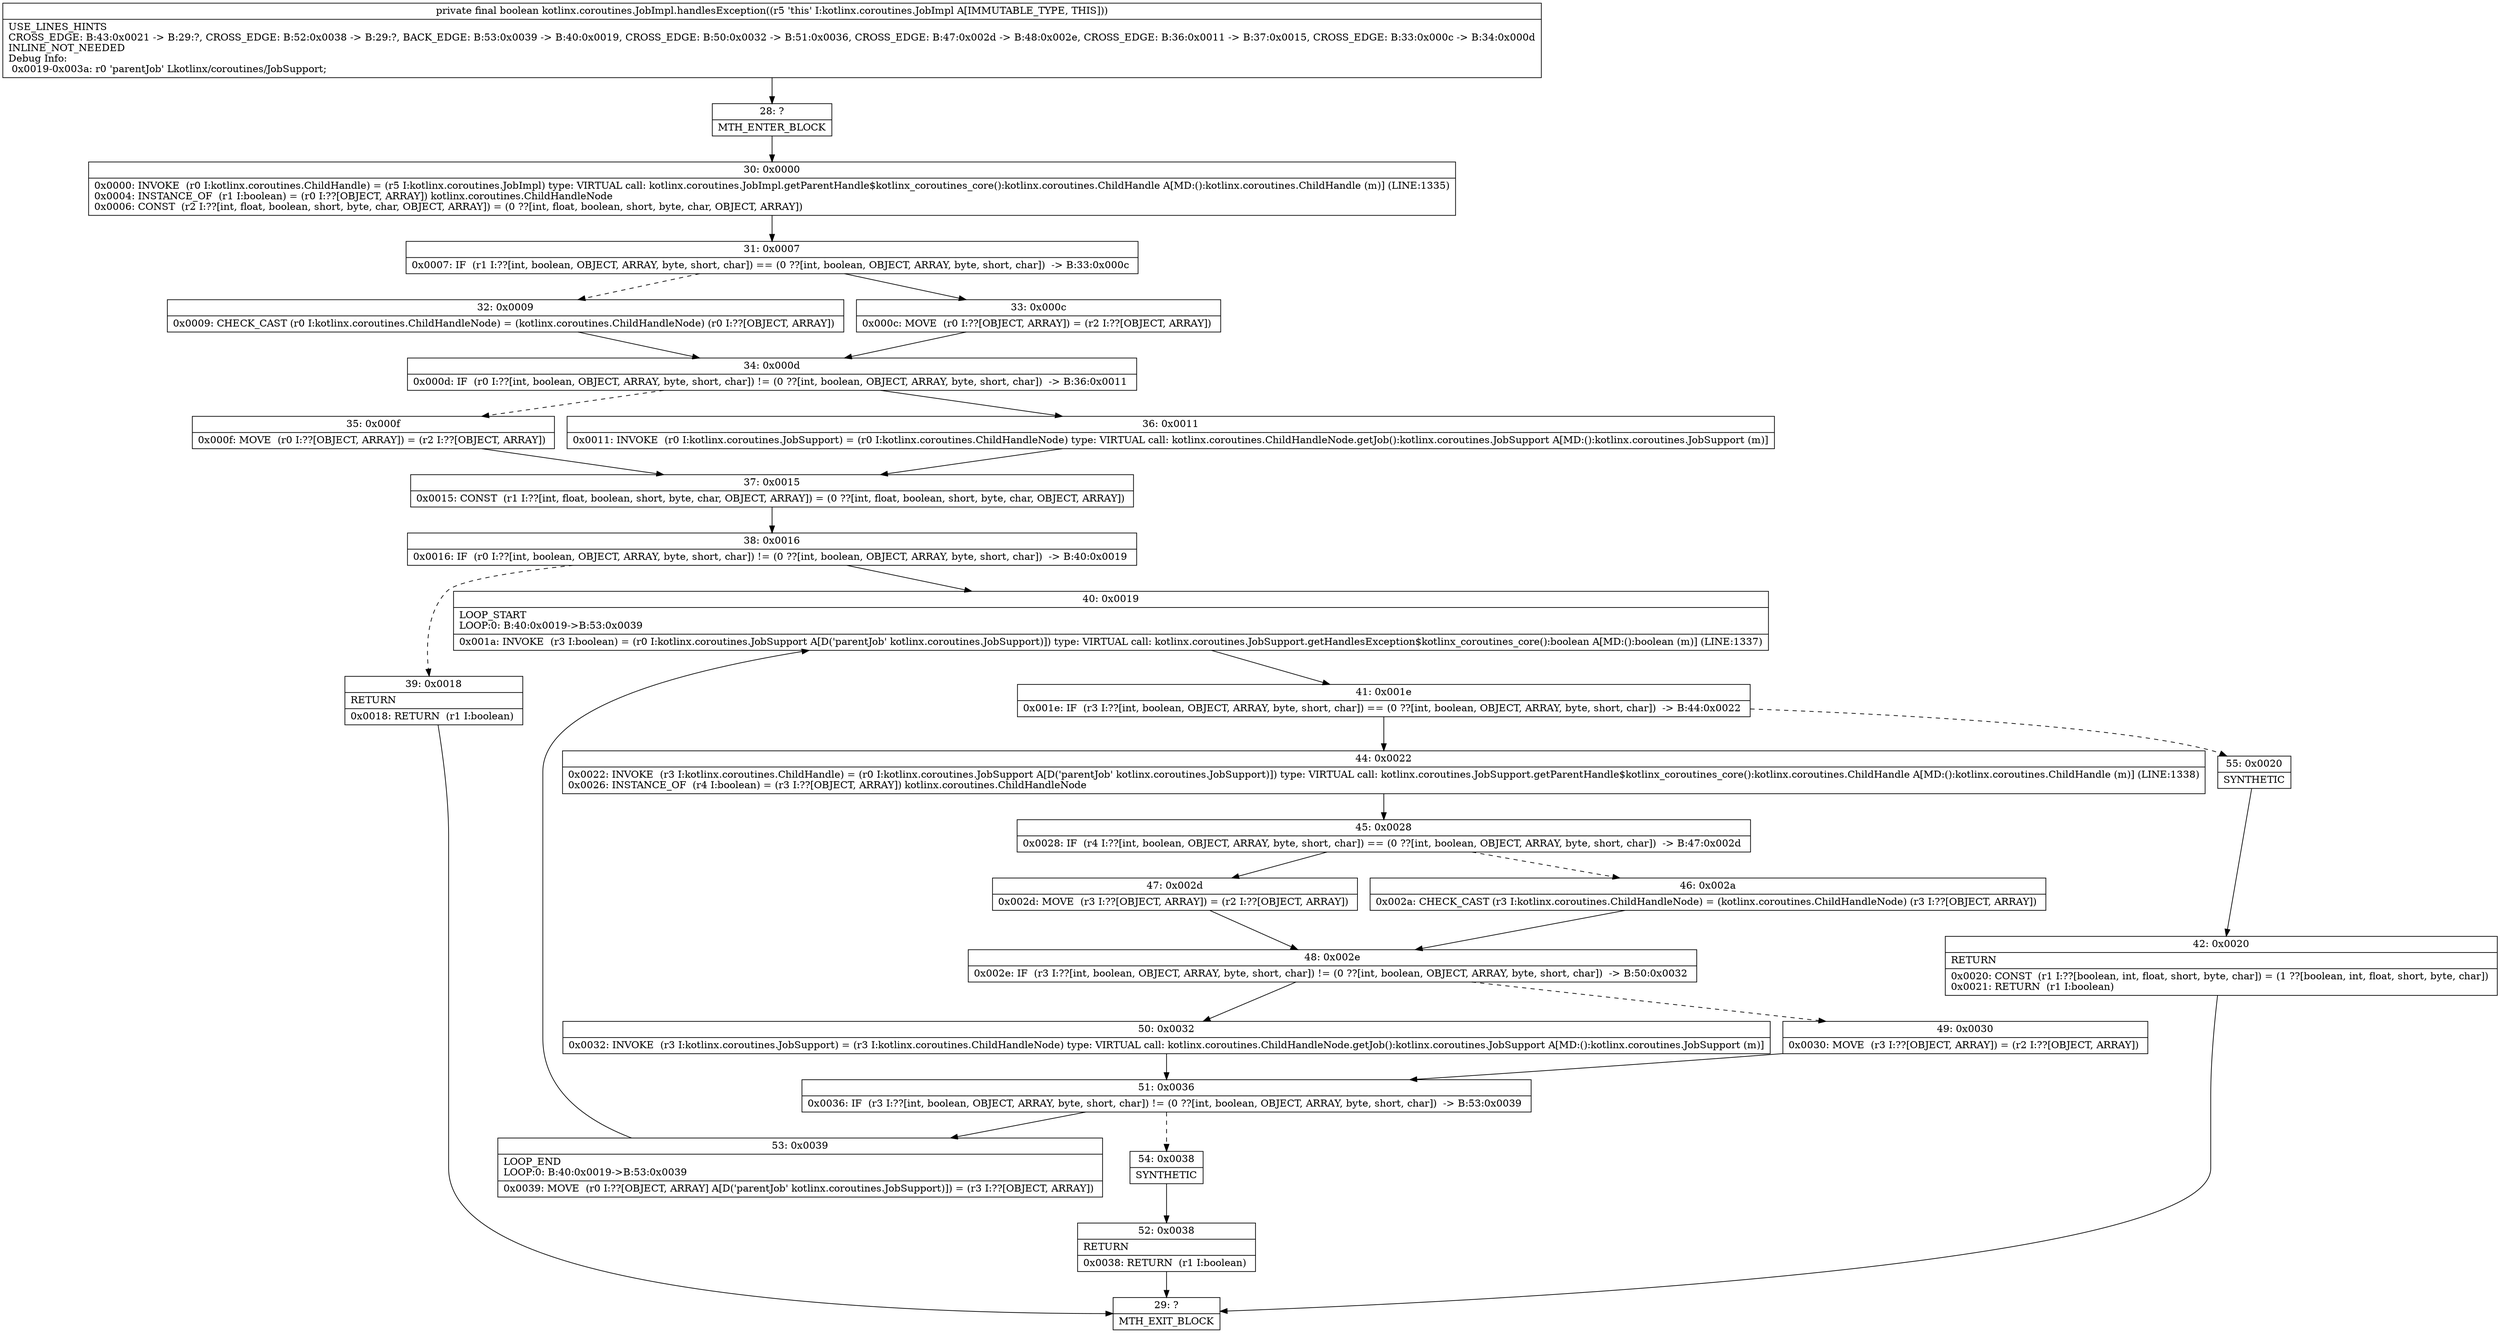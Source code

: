digraph "CFG forkotlinx.coroutines.JobImpl.handlesException()Z" {
Node_28 [shape=record,label="{28\:\ ?|MTH_ENTER_BLOCK\l}"];
Node_30 [shape=record,label="{30\:\ 0x0000|0x0000: INVOKE  (r0 I:kotlinx.coroutines.ChildHandle) = (r5 I:kotlinx.coroutines.JobImpl) type: VIRTUAL call: kotlinx.coroutines.JobImpl.getParentHandle$kotlinx_coroutines_core():kotlinx.coroutines.ChildHandle A[MD:():kotlinx.coroutines.ChildHandle (m)] (LINE:1335)\l0x0004: INSTANCE_OF  (r1 I:boolean) = (r0 I:??[OBJECT, ARRAY]) kotlinx.coroutines.ChildHandleNode \l0x0006: CONST  (r2 I:??[int, float, boolean, short, byte, char, OBJECT, ARRAY]) = (0 ??[int, float, boolean, short, byte, char, OBJECT, ARRAY]) \l}"];
Node_31 [shape=record,label="{31\:\ 0x0007|0x0007: IF  (r1 I:??[int, boolean, OBJECT, ARRAY, byte, short, char]) == (0 ??[int, boolean, OBJECT, ARRAY, byte, short, char])  \-\> B:33:0x000c \l}"];
Node_32 [shape=record,label="{32\:\ 0x0009|0x0009: CHECK_CAST (r0 I:kotlinx.coroutines.ChildHandleNode) = (kotlinx.coroutines.ChildHandleNode) (r0 I:??[OBJECT, ARRAY]) \l}"];
Node_34 [shape=record,label="{34\:\ 0x000d|0x000d: IF  (r0 I:??[int, boolean, OBJECT, ARRAY, byte, short, char]) != (0 ??[int, boolean, OBJECT, ARRAY, byte, short, char])  \-\> B:36:0x0011 \l}"];
Node_35 [shape=record,label="{35\:\ 0x000f|0x000f: MOVE  (r0 I:??[OBJECT, ARRAY]) = (r2 I:??[OBJECT, ARRAY]) \l}"];
Node_37 [shape=record,label="{37\:\ 0x0015|0x0015: CONST  (r1 I:??[int, float, boolean, short, byte, char, OBJECT, ARRAY]) = (0 ??[int, float, boolean, short, byte, char, OBJECT, ARRAY]) \l}"];
Node_38 [shape=record,label="{38\:\ 0x0016|0x0016: IF  (r0 I:??[int, boolean, OBJECT, ARRAY, byte, short, char]) != (0 ??[int, boolean, OBJECT, ARRAY, byte, short, char])  \-\> B:40:0x0019 \l}"];
Node_39 [shape=record,label="{39\:\ 0x0018|RETURN\l|0x0018: RETURN  (r1 I:boolean) \l}"];
Node_29 [shape=record,label="{29\:\ ?|MTH_EXIT_BLOCK\l}"];
Node_40 [shape=record,label="{40\:\ 0x0019|LOOP_START\lLOOP:0: B:40:0x0019\-\>B:53:0x0039\l|0x001a: INVOKE  (r3 I:boolean) = (r0 I:kotlinx.coroutines.JobSupport A[D('parentJob' kotlinx.coroutines.JobSupport)]) type: VIRTUAL call: kotlinx.coroutines.JobSupport.getHandlesException$kotlinx_coroutines_core():boolean A[MD:():boolean (m)] (LINE:1337)\l}"];
Node_41 [shape=record,label="{41\:\ 0x001e|0x001e: IF  (r3 I:??[int, boolean, OBJECT, ARRAY, byte, short, char]) == (0 ??[int, boolean, OBJECT, ARRAY, byte, short, char])  \-\> B:44:0x0022 \l}"];
Node_44 [shape=record,label="{44\:\ 0x0022|0x0022: INVOKE  (r3 I:kotlinx.coroutines.ChildHandle) = (r0 I:kotlinx.coroutines.JobSupport A[D('parentJob' kotlinx.coroutines.JobSupport)]) type: VIRTUAL call: kotlinx.coroutines.JobSupport.getParentHandle$kotlinx_coroutines_core():kotlinx.coroutines.ChildHandle A[MD:():kotlinx.coroutines.ChildHandle (m)] (LINE:1338)\l0x0026: INSTANCE_OF  (r4 I:boolean) = (r3 I:??[OBJECT, ARRAY]) kotlinx.coroutines.ChildHandleNode \l}"];
Node_45 [shape=record,label="{45\:\ 0x0028|0x0028: IF  (r4 I:??[int, boolean, OBJECT, ARRAY, byte, short, char]) == (0 ??[int, boolean, OBJECT, ARRAY, byte, short, char])  \-\> B:47:0x002d \l}"];
Node_46 [shape=record,label="{46\:\ 0x002a|0x002a: CHECK_CAST (r3 I:kotlinx.coroutines.ChildHandleNode) = (kotlinx.coroutines.ChildHandleNode) (r3 I:??[OBJECT, ARRAY]) \l}"];
Node_48 [shape=record,label="{48\:\ 0x002e|0x002e: IF  (r3 I:??[int, boolean, OBJECT, ARRAY, byte, short, char]) != (0 ??[int, boolean, OBJECT, ARRAY, byte, short, char])  \-\> B:50:0x0032 \l}"];
Node_49 [shape=record,label="{49\:\ 0x0030|0x0030: MOVE  (r3 I:??[OBJECT, ARRAY]) = (r2 I:??[OBJECT, ARRAY]) \l}"];
Node_51 [shape=record,label="{51\:\ 0x0036|0x0036: IF  (r3 I:??[int, boolean, OBJECT, ARRAY, byte, short, char]) != (0 ??[int, boolean, OBJECT, ARRAY, byte, short, char])  \-\> B:53:0x0039 \l}"];
Node_53 [shape=record,label="{53\:\ 0x0039|LOOP_END\lLOOP:0: B:40:0x0019\-\>B:53:0x0039\l|0x0039: MOVE  (r0 I:??[OBJECT, ARRAY] A[D('parentJob' kotlinx.coroutines.JobSupport)]) = (r3 I:??[OBJECT, ARRAY]) \l}"];
Node_54 [shape=record,label="{54\:\ 0x0038|SYNTHETIC\l}"];
Node_52 [shape=record,label="{52\:\ 0x0038|RETURN\l|0x0038: RETURN  (r1 I:boolean) \l}"];
Node_50 [shape=record,label="{50\:\ 0x0032|0x0032: INVOKE  (r3 I:kotlinx.coroutines.JobSupport) = (r3 I:kotlinx.coroutines.ChildHandleNode) type: VIRTUAL call: kotlinx.coroutines.ChildHandleNode.getJob():kotlinx.coroutines.JobSupport A[MD:():kotlinx.coroutines.JobSupport (m)]\l}"];
Node_47 [shape=record,label="{47\:\ 0x002d|0x002d: MOVE  (r3 I:??[OBJECT, ARRAY]) = (r2 I:??[OBJECT, ARRAY]) \l}"];
Node_55 [shape=record,label="{55\:\ 0x0020|SYNTHETIC\l}"];
Node_42 [shape=record,label="{42\:\ 0x0020|RETURN\l|0x0020: CONST  (r1 I:??[boolean, int, float, short, byte, char]) = (1 ??[boolean, int, float, short, byte, char]) \l0x0021: RETURN  (r1 I:boolean) \l}"];
Node_36 [shape=record,label="{36\:\ 0x0011|0x0011: INVOKE  (r0 I:kotlinx.coroutines.JobSupport) = (r0 I:kotlinx.coroutines.ChildHandleNode) type: VIRTUAL call: kotlinx.coroutines.ChildHandleNode.getJob():kotlinx.coroutines.JobSupport A[MD:():kotlinx.coroutines.JobSupport (m)]\l}"];
Node_33 [shape=record,label="{33\:\ 0x000c|0x000c: MOVE  (r0 I:??[OBJECT, ARRAY]) = (r2 I:??[OBJECT, ARRAY]) \l}"];
MethodNode[shape=record,label="{private final boolean kotlinx.coroutines.JobImpl.handlesException((r5 'this' I:kotlinx.coroutines.JobImpl A[IMMUTABLE_TYPE, THIS]))  | USE_LINES_HINTS\lCROSS_EDGE: B:43:0x0021 \-\> B:29:?, CROSS_EDGE: B:52:0x0038 \-\> B:29:?, BACK_EDGE: B:53:0x0039 \-\> B:40:0x0019, CROSS_EDGE: B:50:0x0032 \-\> B:51:0x0036, CROSS_EDGE: B:47:0x002d \-\> B:48:0x002e, CROSS_EDGE: B:36:0x0011 \-\> B:37:0x0015, CROSS_EDGE: B:33:0x000c \-\> B:34:0x000d\lINLINE_NOT_NEEDED\lDebug Info:\l  0x0019\-0x003a: r0 'parentJob' Lkotlinx\/coroutines\/JobSupport;\l}"];
MethodNode -> Node_28;Node_28 -> Node_30;
Node_30 -> Node_31;
Node_31 -> Node_32[style=dashed];
Node_31 -> Node_33;
Node_32 -> Node_34;
Node_34 -> Node_35[style=dashed];
Node_34 -> Node_36;
Node_35 -> Node_37;
Node_37 -> Node_38;
Node_38 -> Node_39[style=dashed];
Node_38 -> Node_40;
Node_39 -> Node_29;
Node_40 -> Node_41;
Node_41 -> Node_44;
Node_41 -> Node_55[style=dashed];
Node_44 -> Node_45;
Node_45 -> Node_46[style=dashed];
Node_45 -> Node_47;
Node_46 -> Node_48;
Node_48 -> Node_49[style=dashed];
Node_48 -> Node_50;
Node_49 -> Node_51;
Node_51 -> Node_53;
Node_51 -> Node_54[style=dashed];
Node_53 -> Node_40;
Node_54 -> Node_52;
Node_52 -> Node_29;
Node_50 -> Node_51;
Node_47 -> Node_48;
Node_55 -> Node_42;
Node_42 -> Node_29;
Node_36 -> Node_37;
Node_33 -> Node_34;
}

